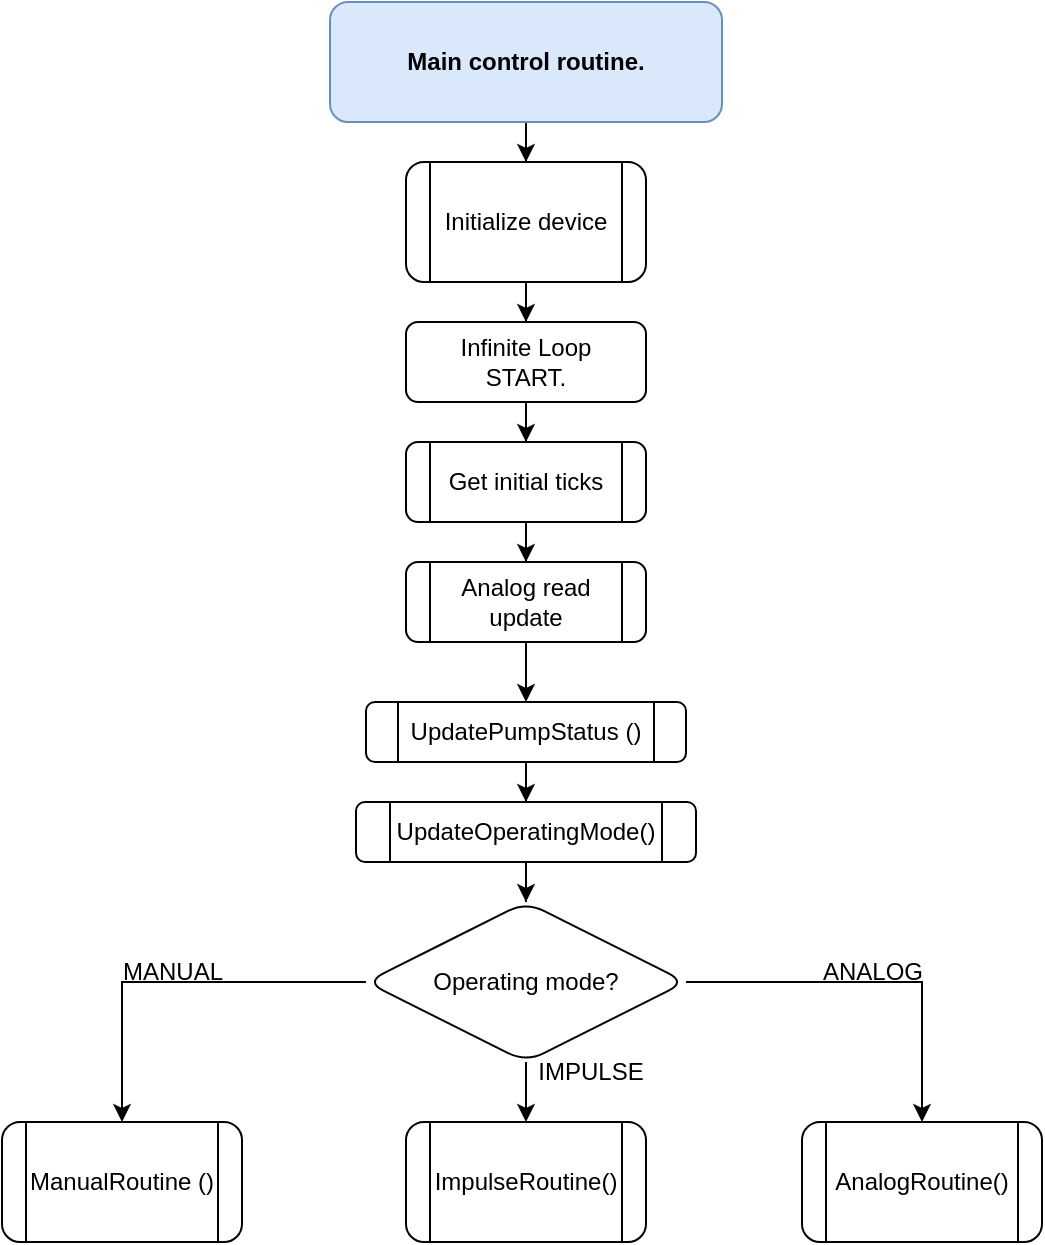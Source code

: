 <mxfile version="24.9.1">
  <diagram name="Página-1" id="GrvnrPJXnc8yTMUI44hV">
    <mxGraphModel dx="1434" dy="746" grid="1" gridSize="10" guides="1" tooltips="1" connect="1" arrows="1" fold="1" page="1" pageScale="1" pageWidth="827" pageHeight="1169" math="0" shadow="0">
      <root>
        <mxCell id="0" />
        <mxCell id="1" parent="0" />
        <mxCell id="hCrbw9FhNNtImvgFaIb2-7" value="" style="edgeStyle=orthogonalEdgeStyle;rounded=0;orthogonalLoop=1;jettySize=auto;html=1;" edge="1" parent="1" source="hCrbw9FhNNtImvgFaIb2-1" target="hCrbw9FhNNtImvgFaIb2-6">
          <mxGeometry relative="1" as="geometry" />
        </mxCell>
        <mxCell id="hCrbw9FhNNtImvgFaIb2-1" value="&lt;b&gt;Main control routine.&lt;/b&gt;" style="rounded=1;whiteSpace=wrap;html=1;fillColor=#dae8fc;strokeColor=#6c8ebf;" vertex="1" parent="1">
          <mxGeometry x="284" y="70" width="196" height="60" as="geometry" />
        </mxCell>
        <mxCell id="hCrbw9FhNNtImvgFaIb2-11" value="" style="edgeStyle=orthogonalEdgeStyle;rounded=0;orthogonalLoop=1;jettySize=auto;html=1;" edge="1" parent="1" source="hCrbw9FhNNtImvgFaIb2-6" target="hCrbw9FhNNtImvgFaIb2-10">
          <mxGeometry relative="1" as="geometry" />
        </mxCell>
        <mxCell id="hCrbw9FhNNtImvgFaIb2-6" value="Initialize device" style="shape=process;whiteSpace=wrap;html=1;backgroundOutline=1;rounded=1;" vertex="1" parent="1">
          <mxGeometry x="322" y="150" width="120" height="60" as="geometry" />
        </mxCell>
        <mxCell id="hCrbw9FhNNtImvgFaIb2-13" value="" style="edgeStyle=orthogonalEdgeStyle;rounded=0;orthogonalLoop=1;jettySize=auto;html=1;" edge="1" parent="1" source="hCrbw9FhNNtImvgFaIb2-10" target="hCrbw9FhNNtImvgFaIb2-12">
          <mxGeometry relative="1" as="geometry" />
        </mxCell>
        <mxCell id="hCrbw9FhNNtImvgFaIb2-10" value="Infinite Loop&lt;div&gt;START.&lt;/div&gt;" style="rounded=1;whiteSpace=wrap;html=1;" vertex="1" parent="1">
          <mxGeometry x="322" y="230" width="120" height="40" as="geometry" />
        </mxCell>
        <mxCell id="hCrbw9FhNNtImvgFaIb2-15" value="" style="edgeStyle=orthogonalEdgeStyle;rounded=0;orthogonalLoop=1;jettySize=auto;html=1;" edge="1" parent="1" source="hCrbw9FhNNtImvgFaIb2-12" target="hCrbw9FhNNtImvgFaIb2-14">
          <mxGeometry relative="1" as="geometry" />
        </mxCell>
        <mxCell id="hCrbw9FhNNtImvgFaIb2-12" value="Get initial ticks" style="shape=process;whiteSpace=wrap;html=1;backgroundOutline=1;rounded=1;" vertex="1" parent="1">
          <mxGeometry x="322" y="290" width="120" height="40" as="geometry" />
        </mxCell>
        <mxCell id="hCrbw9FhNNtImvgFaIb2-17" value="" style="edgeStyle=orthogonalEdgeStyle;rounded=0;orthogonalLoop=1;jettySize=auto;html=1;" edge="1" parent="1" source="hCrbw9FhNNtImvgFaIb2-14" target="hCrbw9FhNNtImvgFaIb2-16">
          <mxGeometry relative="1" as="geometry" />
        </mxCell>
        <mxCell id="hCrbw9FhNNtImvgFaIb2-14" value="Analog read update" style="shape=process;whiteSpace=wrap;html=1;backgroundOutline=1;rounded=1;" vertex="1" parent="1">
          <mxGeometry x="322" y="350" width="120" height="40" as="geometry" />
        </mxCell>
        <mxCell id="hCrbw9FhNNtImvgFaIb2-21" value="" style="edgeStyle=orthogonalEdgeStyle;rounded=0;orthogonalLoop=1;jettySize=auto;html=1;" edge="1" parent="1" source="hCrbw9FhNNtImvgFaIb2-16" target="hCrbw9FhNNtImvgFaIb2-20">
          <mxGeometry relative="1" as="geometry" />
        </mxCell>
        <mxCell id="hCrbw9FhNNtImvgFaIb2-16" value="UpdatePumpStatus ()" style="shape=process;whiteSpace=wrap;html=1;backgroundOutline=1;rounded=1;" vertex="1" parent="1">
          <mxGeometry x="302" y="420" width="160" height="30" as="geometry" />
        </mxCell>
        <mxCell id="hCrbw9FhNNtImvgFaIb2-23" value="" style="edgeStyle=orthogonalEdgeStyle;rounded=0;orthogonalLoop=1;jettySize=auto;html=1;" edge="1" parent="1" source="hCrbw9FhNNtImvgFaIb2-20" target="hCrbw9FhNNtImvgFaIb2-22">
          <mxGeometry relative="1" as="geometry" />
        </mxCell>
        <mxCell id="hCrbw9FhNNtImvgFaIb2-20" value="UpdateOperatingMode()" style="shape=process;whiteSpace=wrap;html=1;backgroundOutline=1;rounded=1;" vertex="1" parent="1">
          <mxGeometry x="297" y="470" width="170" height="30" as="geometry" />
        </mxCell>
        <mxCell id="hCrbw9FhNNtImvgFaIb2-27" value="" style="edgeStyle=orthogonalEdgeStyle;rounded=0;orthogonalLoop=1;jettySize=auto;html=1;" edge="1" parent="1" source="hCrbw9FhNNtImvgFaIb2-22" target="hCrbw9FhNNtImvgFaIb2-26">
          <mxGeometry relative="1" as="geometry" />
        </mxCell>
        <mxCell id="hCrbw9FhNNtImvgFaIb2-31" value="" style="edgeStyle=orthogonalEdgeStyle;rounded=0;orthogonalLoop=1;jettySize=auto;html=1;" edge="1" parent="1" source="hCrbw9FhNNtImvgFaIb2-22" target="hCrbw9FhNNtImvgFaIb2-30">
          <mxGeometry relative="1" as="geometry" />
        </mxCell>
        <mxCell id="hCrbw9FhNNtImvgFaIb2-33" value="" style="edgeStyle=orthogonalEdgeStyle;rounded=0;orthogonalLoop=1;jettySize=auto;html=1;" edge="1" parent="1" source="hCrbw9FhNNtImvgFaIb2-22" target="hCrbw9FhNNtImvgFaIb2-32">
          <mxGeometry relative="1" as="geometry" />
        </mxCell>
        <mxCell id="hCrbw9FhNNtImvgFaIb2-22" value="Operating mode?" style="rhombus;whiteSpace=wrap;html=1;rounded=1;" vertex="1" parent="1">
          <mxGeometry x="302" y="520" width="160" height="80" as="geometry" />
        </mxCell>
        <mxCell id="hCrbw9FhNNtImvgFaIb2-26" value="ManualRoutine ()" style="shape=process;whiteSpace=wrap;html=1;backgroundOutline=1;rounded=1;" vertex="1" parent="1">
          <mxGeometry x="120" y="630" width="120" height="60" as="geometry" />
        </mxCell>
        <mxCell id="hCrbw9FhNNtImvgFaIb2-30" value="AnalogRoutine()" style="shape=process;whiteSpace=wrap;html=1;backgroundOutline=1;rounded=1;" vertex="1" parent="1">
          <mxGeometry x="520" y="630" width="120" height="60" as="geometry" />
        </mxCell>
        <mxCell id="hCrbw9FhNNtImvgFaIb2-32" value="ImpulseRoutine()" style="shape=process;whiteSpace=wrap;html=1;backgroundOutline=1;rounded=1;" vertex="1" parent="1">
          <mxGeometry x="322" y="630" width="120" height="60" as="geometry" />
        </mxCell>
        <mxCell id="hCrbw9FhNNtImvgFaIb2-34" value="MANUAL" style="text;html=1;align=center;verticalAlign=middle;resizable=0;points=[];autosize=1;strokeColor=none;fillColor=none;" vertex="1" parent="1">
          <mxGeometry x="170" y="540" width="70" height="30" as="geometry" />
        </mxCell>
        <mxCell id="hCrbw9FhNNtImvgFaIb2-35" value="ANALOG" style="text;html=1;align=center;verticalAlign=middle;resizable=0;points=[];autosize=1;strokeColor=none;fillColor=none;" vertex="1" parent="1">
          <mxGeometry x="520" y="540" width="70" height="30" as="geometry" />
        </mxCell>
        <mxCell id="hCrbw9FhNNtImvgFaIb2-36" value="IMPULSE" style="text;html=1;align=center;verticalAlign=middle;resizable=0;points=[];autosize=1;strokeColor=none;fillColor=none;" vertex="1" parent="1">
          <mxGeometry x="374" y="590" width="80" height="30" as="geometry" />
        </mxCell>
      </root>
    </mxGraphModel>
  </diagram>
</mxfile>
